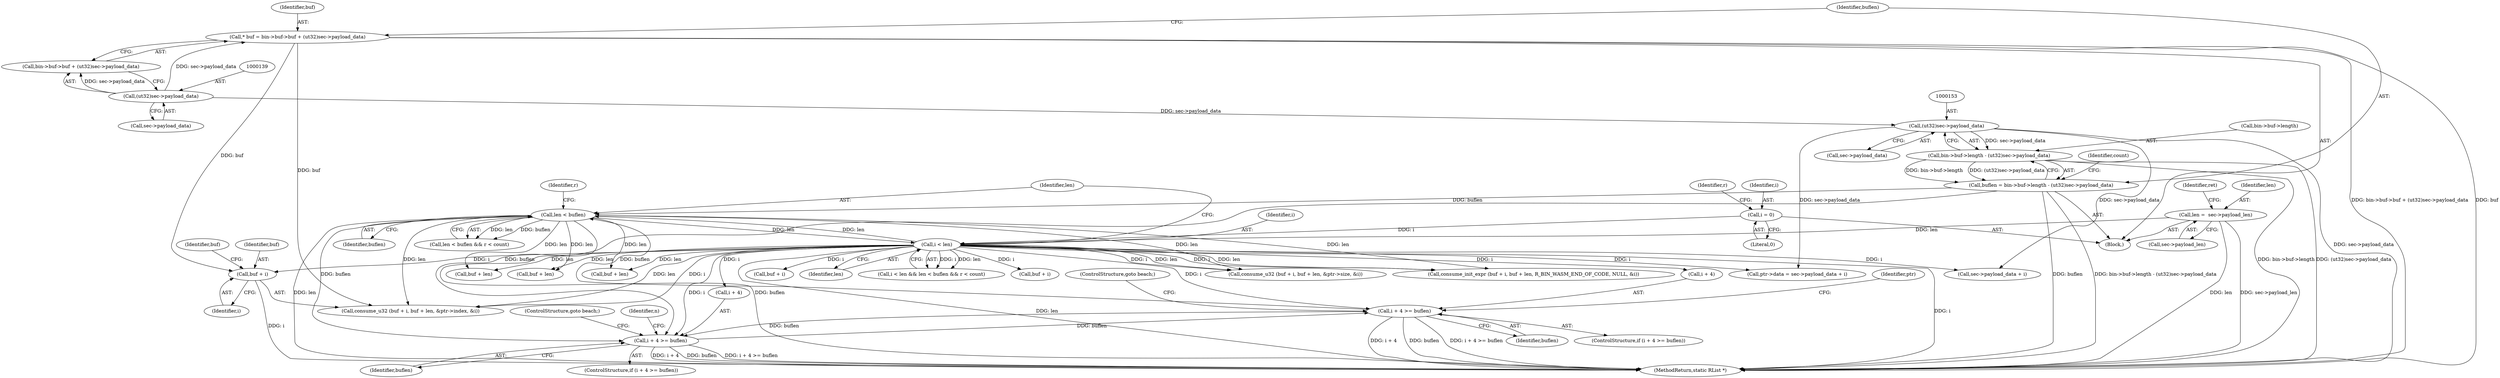 digraph "0_radare2_d2632f6483a3ceb5d8e0a5fb11142c51c43978b4_0@pointer" {
"1000200" [label="(Call,buf + i)"];
"1000130" [label="(Call,* buf = bin->buf->buf + (ut32)sec->payload_data)"];
"1000138" [label="(Call,(ut32)sec->payload_data)"];
"1000177" [label="(Call,i < len)"];
"1000164" [label="(Call,i = 0)"];
"1000113" [label="(Call,len =  sec->payload_len)"];
"1000181" [label="(Call,len < buflen)"];
"1000264" [label="(Call,i + 4 >= buflen)"];
"1000215" [label="(Call,i + 4 >= buflen)"];
"1000144" [label="(Call,buflen = bin->buf->length - (ut32)sec->payload_data)"];
"1000146" [label="(Call,bin->buf->length - (ut32)sec->payload_data)"];
"1000152" [label="(Call,(ut32)sec->payload_data)"];
"1000182" [label="(Identifier,len)"];
"1000166" [label="(Literal,0)"];
"1000221" [label="(ControlStructure,goto beach;)"];
"1000273" [label="(Identifier,ptr)"];
"1000177" [label="(Call,i < len)"];
"1000130" [label="(Call,* buf = bin->buf->buf + (ut32)sec->payload_data)"];
"1000252" [label="(Call,buf + len)"];
"1000270" [label="(ControlStructure,goto beach;)"];
"1000215" [label="(Call,i + 4 >= buflen)"];
"1000249" [label="(Call,buf + i)"];
"1000180" [label="(Call,len < buflen && r < count)"];
"1000225" [label="(Identifier,n)"];
"1000248" [label="(Call,consume_u32 (buf + i, buf + len, &ptr->size, &i))"];
"1000204" [label="(Identifier,buf)"];
"1000140" [label="(Call,sec->payload_data)"];
"1000165" [label="(Identifier,i)"];
"1000113" [label="(Call,len =  sec->payload_len)"];
"1000219" [label="(Identifier,buflen)"];
"1000164" [label="(Call,i = 0)"];
"1000271" [label="(Call,ptr->data = sec->payload_data + i)"];
"1000138" [label="(Call,(ut32)sec->payload_data)"];
"1000216" [label="(Call,i + 4)"];
"1000169" [label="(Identifier,r)"];
"1000203" [label="(Call,buf + len)"];
"1000214" [label="(ControlStructure,if (i + 4 >= buflen))"];
"1000200" [label="(Call,buf + i)"];
"1000264" [label="(Call,i + 4 >= buflen)"];
"1000230" [label="(Call,buf + len)"];
"1000146" [label="(Call,bin->buf->length - (ut32)sec->payload_data)"];
"1000183" [label="(Identifier,buflen)"];
"1000147" [label="(Call,bin->buf->length)"];
"1000178" [label="(Identifier,i)"];
"1000131" [label="(Identifier,buf)"];
"1000154" [label="(Call,sec->payload_data)"];
"1000159" [label="(Identifier,count)"];
"1000265" [label="(Call,i + 4)"];
"1000293" [label="(MethodReturn,static RList *)"];
"1000103" [label="(Block,)"];
"1000202" [label="(Identifier,i)"];
"1000275" [label="(Call,sec->payload_data + i)"];
"1000201" [label="(Identifier,buf)"];
"1000115" [label="(Call,sec->payload_len)"];
"1000179" [label="(Identifier,len)"];
"1000226" [label="(Call,consume_init_expr (buf + i, buf + len, R_BIN_WASM_END_OF_CODE, NULL, &i))"];
"1000176" [label="(Call,i < len && len < buflen && r < count)"];
"1000263" [label="(ControlStructure,if (i + 4 >= buflen))"];
"1000268" [label="(Identifier,buflen)"];
"1000132" [label="(Call,bin->buf->buf + (ut32)sec->payload_data)"];
"1000152" [label="(Call,(ut32)sec->payload_data)"];
"1000114" [label="(Identifier,len)"];
"1000145" [label="(Identifier,buflen)"];
"1000185" [label="(Identifier,r)"];
"1000199" [label="(Call,consume_u32 (buf + i, buf + len, &ptr->index, &i))"];
"1000121" [label="(Identifier,ret)"];
"1000181" [label="(Call,len < buflen)"];
"1000227" [label="(Call,buf + i)"];
"1000144" [label="(Call,buflen = bin->buf->length - (ut32)sec->payload_data)"];
"1000200" -> "1000199"  [label="AST: "];
"1000200" -> "1000202"  [label="CFG: "];
"1000201" -> "1000200"  [label="AST: "];
"1000202" -> "1000200"  [label="AST: "];
"1000204" -> "1000200"  [label="CFG: "];
"1000200" -> "1000293"  [label="DDG: i"];
"1000130" -> "1000200"  [label="DDG: buf"];
"1000177" -> "1000200"  [label="DDG: i"];
"1000130" -> "1000103"  [label="AST: "];
"1000130" -> "1000132"  [label="CFG: "];
"1000131" -> "1000130"  [label="AST: "];
"1000132" -> "1000130"  [label="AST: "];
"1000145" -> "1000130"  [label="CFG: "];
"1000130" -> "1000293"  [label="DDG: bin->buf->buf + (ut32)sec->payload_data"];
"1000130" -> "1000293"  [label="DDG: buf"];
"1000138" -> "1000130"  [label="DDG: sec->payload_data"];
"1000130" -> "1000199"  [label="DDG: buf"];
"1000138" -> "1000132"  [label="AST: "];
"1000138" -> "1000140"  [label="CFG: "];
"1000139" -> "1000138"  [label="AST: "];
"1000140" -> "1000138"  [label="AST: "];
"1000132" -> "1000138"  [label="CFG: "];
"1000138" -> "1000132"  [label="DDG: sec->payload_data"];
"1000138" -> "1000152"  [label="DDG: sec->payload_data"];
"1000177" -> "1000176"  [label="AST: "];
"1000177" -> "1000179"  [label="CFG: "];
"1000178" -> "1000177"  [label="AST: "];
"1000179" -> "1000177"  [label="AST: "];
"1000182" -> "1000177"  [label="CFG: "];
"1000176" -> "1000177"  [label="CFG: "];
"1000177" -> "1000293"  [label="DDG: i"];
"1000177" -> "1000293"  [label="DDG: len"];
"1000177" -> "1000176"  [label="DDG: i"];
"1000177" -> "1000176"  [label="DDG: len"];
"1000164" -> "1000177"  [label="DDG: i"];
"1000113" -> "1000177"  [label="DDG: len"];
"1000181" -> "1000177"  [label="DDG: len"];
"1000177" -> "1000181"  [label="DDG: len"];
"1000177" -> "1000199"  [label="DDG: i"];
"1000177" -> "1000199"  [label="DDG: len"];
"1000177" -> "1000203"  [label="DDG: len"];
"1000177" -> "1000215"  [label="DDG: i"];
"1000177" -> "1000216"  [label="DDG: i"];
"1000177" -> "1000226"  [label="DDG: i"];
"1000177" -> "1000226"  [label="DDG: len"];
"1000177" -> "1000227"  [label="DDG: i"];
"1000177" -> "1000230"  [label="DDG: len"];
"1000177" -> "1000248"  [label="DDG: i"];
"1000177" -> "1000248"  [label="DDG: len"];
"1000177" -> "1000249"  [label="DDG: i"];
"1000177" -> "1000252"  [label="DDG: len"];
"1000177" -> "1000264"  [label="DDG: i"];
"1000177" -> "1000265"  [label="DDG: i"];
"1000177" -> "1000271"  [label="DDG: i"];
"1000177" -> "1000275"  [label="DDG: i"];
"1000164" -> "1000103"  [label="AST: "];
"1000164" -> "1000166"  [label="CFG: "];
"1000165" -> "1000164"  [label="AST: "];
"1000166" -> "1000164"  [label="AST: "];
"1000169" -> "1000164"  [label="CFG: "];
"1000113" -> "1000103"  [label="AST: "];
"1000113" -> "1000115"  [label="CFG: "];
"1000114" -> "1000113"  [label="AST: "];
"1000115" -> "1000113"  [label="AST: "];
"1000121" -> "1000113"  [label="CFG: "];
"1000113" -> "1000293"  [label="DDG: len"];
"1000113" -> "1000293"  [label="DDG: sec->payload_len"];
"1000181" -> "1000180"  [label="AST: "];
"1000181" -> "1000183"  [label="CFG: "];
"1000182" -> "1000181"  [label="AST: "];
"1000183" -> "1000181"  [label="AST: "];
"1000185" -> "1000181"  [label="CFG: "];
"1000180" -> "1000181"  [label="CFG: "];
"1000181" -> "1000293"  [label="DDG: len"];
"1000181" -> "1000293"  [label="DDG: buflen"];
"1000181" -> "1000180"  [label="DDG: len"];
"1000181" -> "1000180"  [label="DDG: buflen"];
"1000264" -> "1000181"  [label="DDG: buflen"];
"1000144" -> "1000181"  [label="DDG: buflen"];
"1000181" -> "1000199"  [label="DDG: len"];
"1000181" -> "1000203"  [label="DDG: len"];
"1000181" -> "1000215"  [label="DDG: buflen"];
"1000181" -> "1000226"  [label="DDG: len"];
"1000181" -> "1000230"  [label="DDG: len"];
"1000181" -> "1000248"  [label="DDG: len"];
"1000181" -> "1000252"  [label="DDG: len"];
"1000264" -> "1000263"  [label="AST: "];
"1000264" -> "1000268"  [label="CFG: "];
"1000265" -> "1000264"  [label="AST: "];
"1000268" -> "1000264"  [label="AST: "];
"1000270" -> "1000264"  [label="CFG: "];
"1000273" -> "1000264"  [label="CFG: "];
"1000264" -> "1000293"  [label="DDG: i + 4"];
"1000264" -> "1000293"  [label="DDG: buflen"];
"1000264" -> "1000293"  [label="DDG: i + 4 >= buflen"];
"1000264" -> "1000215"  [label="DDG: buflen"];
"1000215" -> "1000264"  [label="DDG: buflen"];
"1000215" -> "1000214"  [label="AST: "];
"1000215" -> "1000219"  [label="CFG: "];
"1000216" -> "1000215"  [label="AST: "];
"1000219" -> "1000215"  [label="AST: "];
"1000221" -> "1000215"  [label="CFG: "];
"1000225" -> "1000215"  [label="CFG: "];
"1000215" -> "1000293"  [label="DDG: i + 4"];
"1000215" -> "1000293"  [label="DDG: buflen"];
"1000215" -> "1000293"  [label="DDG: i + 4 >= buflen"];
"1000144" -> "1000215"  [label="DDG: buflen"];
"1000144" -> "1000103"  [label="AST: "];
"1000144" -> "1000146"  [label="CFG: "];
"1000145" -> "1000144"  [label="AST: "];
"1000146" -> "1000144"  [label="AST: "];
"1000159" -> "1000144"  [label="CFG: "];
"1000144" -> "1000293"  [label="DDG: buflen"];
"1000144" -> "1000293"  [label="DDG: bin->buf->length - (ut32)sec->payload_data"];
"1000146" -> "1000144"  [label="DDG: bin->buf->length"];
"1000146" -> "1000144"  [label="DDG: (ut32)sec->payload_data"];
"1000146" -> "1000152"  [label="CFG: "];
"1000147" -> "1000146"  [label="AST: "];
"1000152" -> "1000146"  [label="AST: "];
"1000146" -> "1000293"  [label="DDG: (ut32)sec->payload_data"];
"1000146" -> "1000293"  [label="DDG: bin->buf->length"];
"1000152" -> "1000146"  [label="DDG: sec->payload_data"];
"1000152" -> "1000154"  [label="CFG: "];
"1000153" -> "1000152"  [label="AST: "];
"1000154" -> "1000152"  [label="AST: "];
"1000152" -> "1000293"  [label="DDG: sec->payload_data"];
"1000152" -> "1000271"  [label="DDG: sec->payload_data"];
"1000152" -> "1000275"  [label="DDG: sec->payload_data"];
}
